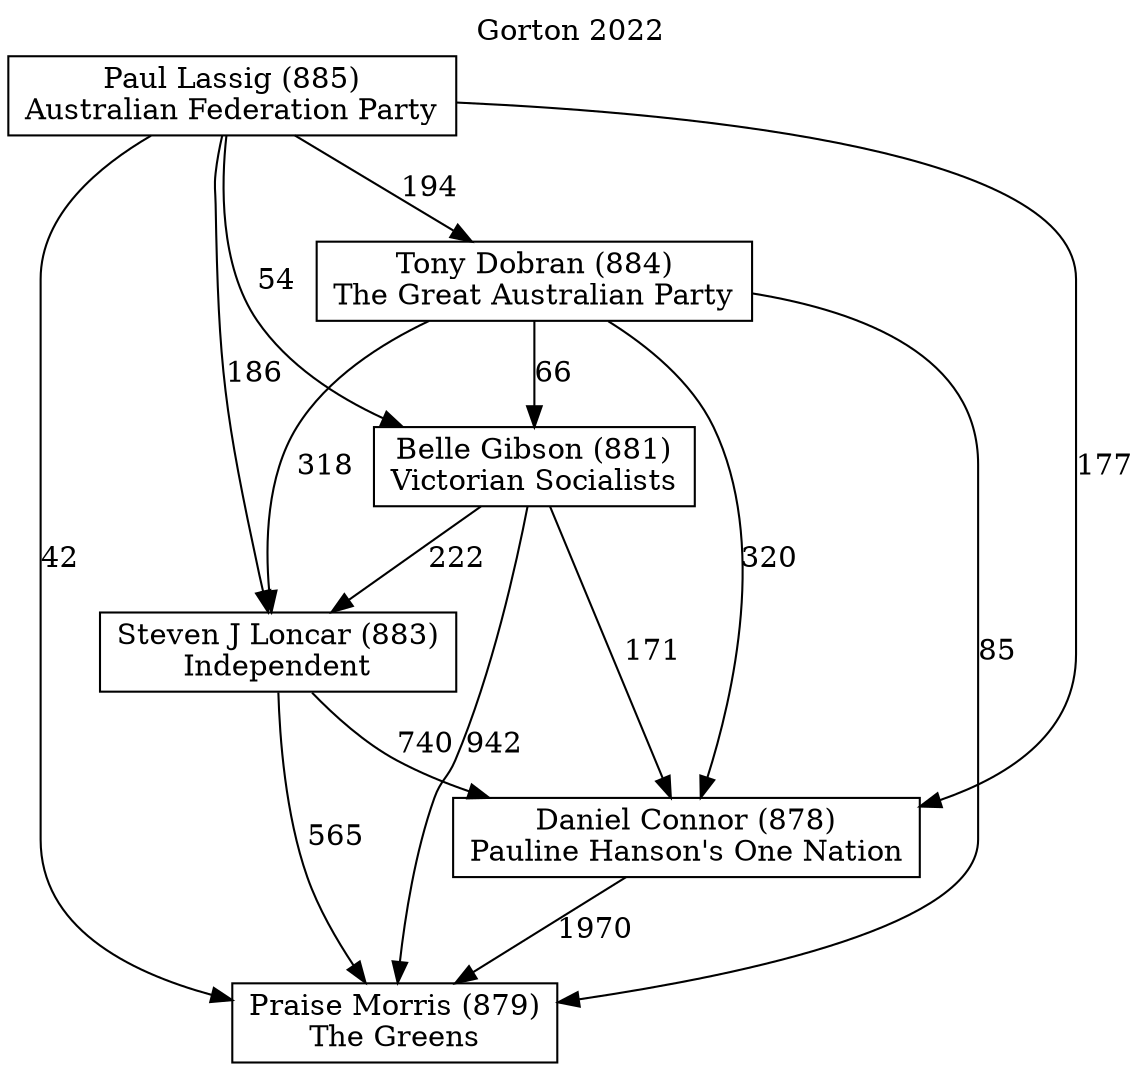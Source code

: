 // House preference flow
digraph "Praise Morris (879)_Gorton_2022" {
	graph [label="Gorton 2022" labelloc=t mclimit=10]
	node [shape=box]
	"Belle Gibson (881)" [label="Belle Gibson (881)
Victorian Socialists"]
	"Praise Morris (879)" [label="Praise Morris (879)
The Greens"]
	"Paul Lassig (885)" [label="Paul Lassig (885)
Australian Federation Party"]
	"Daniel Connor (878)" [label="Daniel Connor (878)
Pauline Hanson's One Nation"]
	"Tony Dobran (884)" [label="Tony Dobran (884)
The Great Australian Party"]
	"Steven J Loncar (883)" [label="Steven J Loncar (883)
Independent"]
	"Daniel Connor (878)" -> "Praise Morris (879)" [label=1970]
	"Steven J Loncar (883)" -> "Daniel Connor (878)" [label=740]
	"Belle Gibson (881)" -> "Praise Morris (879)" [label=942]
	"Tony Dobran (884)" -> "Praise Morris (879)" [label=85]
	"Belle Gibson (881)" -> "Daniel Connor (878)" [label=171]
	"Belle Gibson (881)" -> "Steven J Loncar (883)" [label=222]
	"Paul Lassig (885)" -> "Daniel Connor (878)" [label=177]
	"Paul Lassig (885)" -> "Tony Dobran (884)" [label=194]
	"Paul Lassig (885)" -> "Praise Morris (879)" [label=42]
	"Paul Lassig (885)" -> "Belle Gibson (881)" [label=54]
	"Paul Lassig (885)" -> "Steven J Loncar (883)" [label=186]
	"Steven J Loncar (883)" -> "Praise Morris (879)" [label=565]
	"Tony Dobran (884)" -> "Steven J Loncar (883)" [label=318]
	"Tony Dobran (884)" -> "Daniel Connor (878)" [label=320]
	"Tony Dobran (884)" -> "Belle Gibson (881)" [label=66]
}

